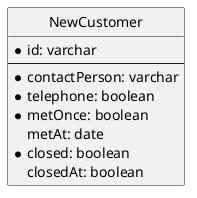 @startuml anti-pattern

' hide the spot
hide circle
' avoid problems with angled crows feet
skinparam linetype ortho

entity NewCustomer {
  * id: varchar
  --
  * contactPerson: varchar
  * telephone: boolean
  * metOnce: boolean
  metAt: date
  * closed: boolean
  closedAt: boolean
}

@enduml

